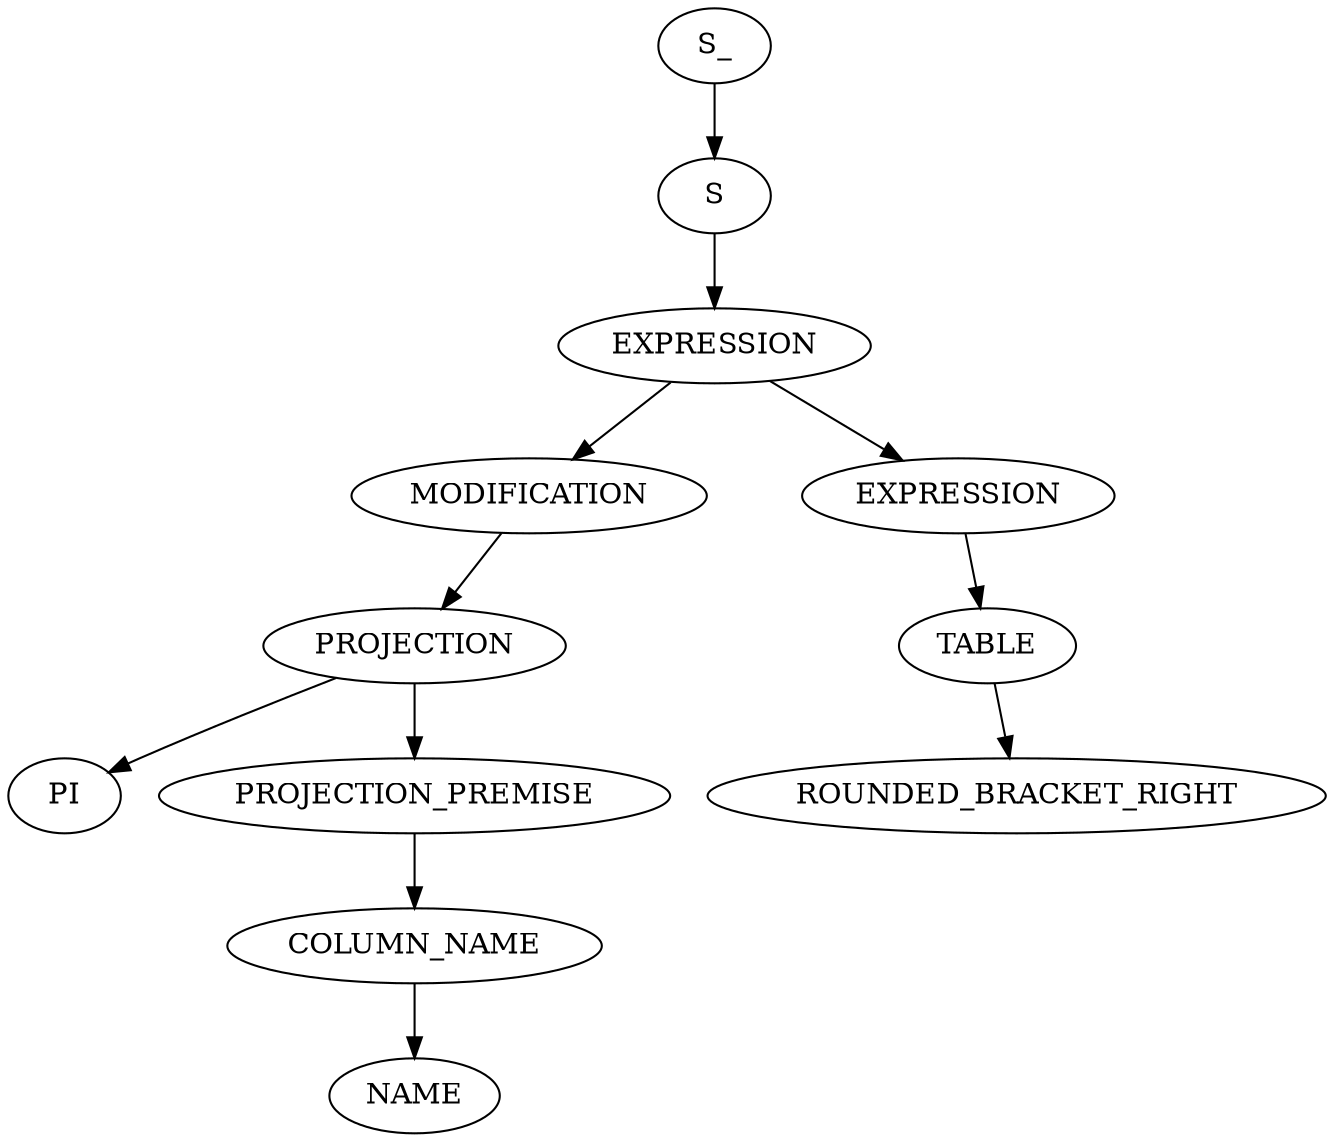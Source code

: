 digraph ParseTree {
  0 [label="S_"];
  0 -> 1
  1 [label="S"];
  1 -> 2
  2 [label="EXPRESSION"];
  2 -> 3
  3 [label="MODIFICATION"];
  3 -> 4
  4 [label="PROJECTION"];
  4 -> 5
  5 [label="PI"];
  4 -> 6
  6 [label="PROJECTION_PREMISE"];
  6 -> 7
  7 [label="COLUMN_NAME"];
  7 -> 8
  8 [label="NAME"];
  2 -> 9
  9 [label="EXPRESSION"];
  9 -> 10
  10 [label="TABLE"];
  10 -> 11
  11 [label="ROUNDED_BRACKET_RIGHT"];
}
